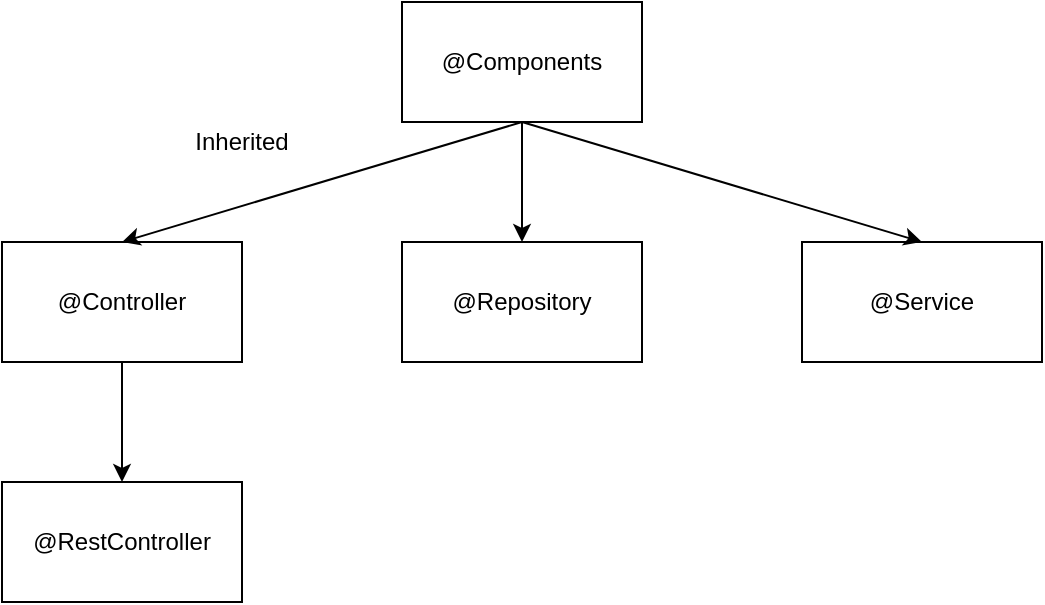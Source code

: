 <mxfile version="13.6.6" type="device"><diagram id="MuzfinPBD8NpIa0wOSNT" name="Page-1"><mxGraphModel dx="925" dy="502" grid="0" gridSize="10" guides="1" tooltips="1" connect="1" arrows="1" fold="1" page="1" pageScale="1" pageWidth="3300" pageHeight="4681" math="0" shadow="0"><root><mxCell id="0"/><mxCell id="1" parent="0"/><mxCell id="XM37upWpYO1fsvL-krqP-1" value="@Components" style="rounded=0;whiteSpace=wrap;html=1;" vertex="1" parent="1"><mxGeometry x="400" y="120" width="120" height="60" as="geometry"/></mxCell><mxCell id="XM37upWpYO1fsvL-krqP-2" value="@Controller" style="rounded=0;whiteSpace=wrap;html=1;" vertex="1" parent="1"><mxGeometry x="200" y="240" width="120" height="60" as="geometry"/></mxCell><mxCell id="XM37upWpYO1fsvL-krqP-3" value="@Repository" style="rounded=0;whiteSpace=wrap;html=1;" vertex="1" parent="1"><mxGeometry x="400" y="240" width="120" height="60" as="geometry"/></mxCell><mxCell id="XM37upWpYO1fsvL-krqP-4" value="@Service" style="rounded=0;whiteSpace=wrap;html=1;" vertex="1" parent="1"><mxGeometry x="600" y="240" width="120" height="60" as="geometry"/></mxCell><mxCell id="XM37upWpYO1fsvL-krqP-5" value="@RestController" style="rounded=0;whiteSpace=wrap;html=1;" vertex="1" parent="1"><mxGeometry x="200" y="360" width="120" height="60" as="geometry"/></mxCell><mxCell id="XM37upWpYO1fsvL-krqP-6" value="" style="endArrow=classic;html=1;exitX=0.5;exitY=1;exitDx=0;exitDy=0;entryX=0.5;entryY=0;entryDx=0;entryDy=0;" edge="1" parent="1" source="XM37upWpYO1fsvL-krqP-2" target="XM37upWpYO1fsvL-krqP-5"><mxGeometry width="50" height="50" relative="1" as="geometry"><mxPoint x="450" y="290" as="sourcePoint"/><mxPoint x="500" y="240" as="targetPoint"/></mxGeometry></mxCell><mxCell id="XM37upWpYO1fsvL-krqP-7" value="" style="endArrow=classic;html=1;exitX=0.5;exitY=1;exitDx=0;exitDy=0;entryX=0.5;entryY=0;entryDx=0;entryDy=0;" edge="1" parent="1" source="XM37upWpYO1fsvL-krqP-1" target="XM37upWpYO1fsvL-krqP-2"><mxGeometry width="50" height="50" relative="1" as="geometry"><mxPoint x="450" y="290" as="sourcePoint"/><mxPoint x="500" y="240" as="targetPoint"/></mxGeometry></mxCell><mxCell id="XM37upWpYO1fsvL-krqP-8" value="" style="endArrow=classic;html=1;exitX=0.5;exitY=1;exitDx=0;exitDy=0;entryX=0.5;entryY=0;entryDx=0;entryDy=0;" edge="1" parent="1" source="XM37upWpYO1fsvL-krqP-1" target="XM37upWpYO1fsvL-krqP-3"><mxGeometry width="50" height="50" relative="1" as="geometry"><mxPoint x="450" y="290" as="sourcePoint"/><mxPoint x="500" y="240" as="targetPoint"/></mxGeometry></mxCell><mxCell id="XM37upWpYO1fsvL-krqP-9" value="" style="endArrow=classic;html=1;entryX=0.5;entryY=0;entryDx=0;entryDy=0;exitX=0.5;exitY=1;exitDx=0;exitDy=0;" edge="1" parent="1" source="XM37upWpYO1fsvL-krqP-1" target="XM37upWpYO1fsvL-krqP-4"><mxGeometry width="50" height="50" relative="1" as="geometry"><mxPoint x="450" y="290" as="sourcePoint"/><mxPoint x="500" y="240" as="targetPoint"/></mxGeometry></mxCell><mxCell id="XM37upWpYO1fsvL-krqP-10" value="Inherited" style="text;html=1;strokeColor=none;fillColor=none;align=center;verticalAlign=middle;whiteSpace=wrap;rounded=0;" vertex="1" parent="1"><mxGeometry x="300" y="180" width="40" height="20" as="geometry"/></mxCell></root></mxGraphModel></diagram></mxfile>